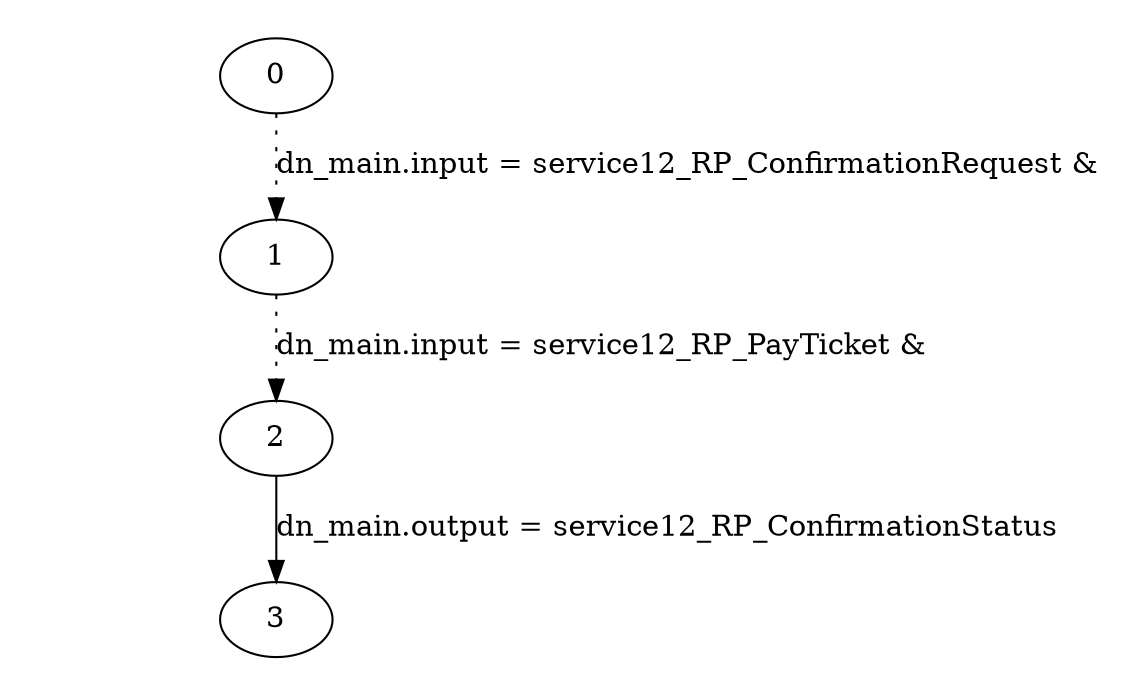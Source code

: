 digraph plan_fsm {
ratio="1.3";
margin="0.2";
size="8.0,11.4";
"0" -> "1" [style=dotted label="dn_main.input = service12_RP_ConfirmationRequest &\n"]
"1" -> "2" [style=dotted label="dn_main.input = service12_RP_PayTicket &\n"]
"2" -> "3" [label="dn_main.output = service12_RP_ConfirmationStatus"]
}

